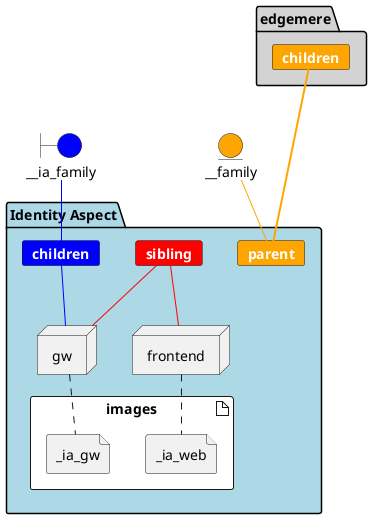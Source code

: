 @startuml


boundary __ia_family #blue


entity __family #orange


package  "Identity Aspect"  #lightblue {
    card children #blue [
        <b><color:white>children</color></b>
    ]
    
    __ia_family -[#blue]- children
    
    
    card sibling #red [
        <b><color:white>sibling</color></b>
    ]
    
    
    card parent #orange [
        <b><color:white>parent</color></b>
    ]
    
    
    __family -[#orange]- parent
    
    artifact images #ffffff {
        
        file _ia_web
        
        file _ia_gw
        
    }

    node frontend
    frontend .. _ia_web
    
        sibling -[#red]- frontend
    

    node gw
    gw .. _ia_gw
    
        children -[#blue]- gw
    
        sibling -[#red]- gw
    




    
}




package edgemere #lightgray {
    card edgemerechildren #orange [
        <b><color:white>children</color></b>
    ]
    edgemerechildren ==[#orange]= parent
}


@enduml
